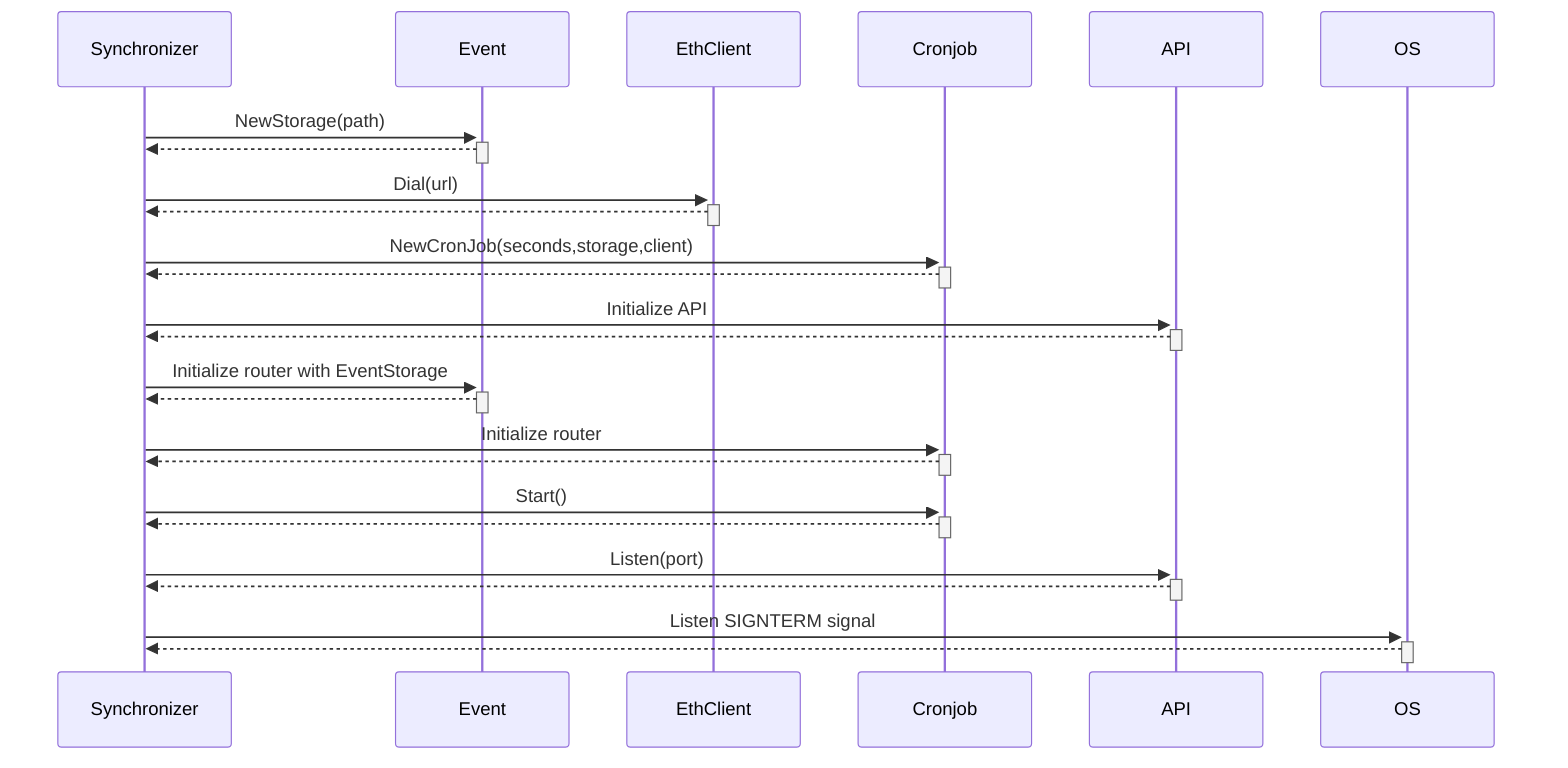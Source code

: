sequenceDiagram
    Synchronizer->>+Event: NewStorage(path)
    Event-->>-Synchronizer: 
    Synchronizer->>+EthClient: Dial(url)
    EthClient-->>-Synchronizer: 
    Synchronizer->>+Cronjob: NewCronJob(seconds,storage,client)
    Cronjob-->>-Synchronizer: 
    Synchronizer->>+API: Initialize API
    API-->>-Synchronizer: 
    Synchronizer->>+Event: Initialize router with EventStorage
    Event-->>-Synchronizer: 
    Synchronizer->>+Cronjob: Initialize router
    Cronjob-->>-Synchronizer: 
    Synchronizer->>+Cronjob: Start()
    Cronjob-->>-Synchronizer: 
    Synchronizer->>+API: Listen(port)
    API-->>-Synchronizer: 
    Synchronizer->>+OS: Listen SIGNTERM signal
    OS-->>-Synchronizer:
